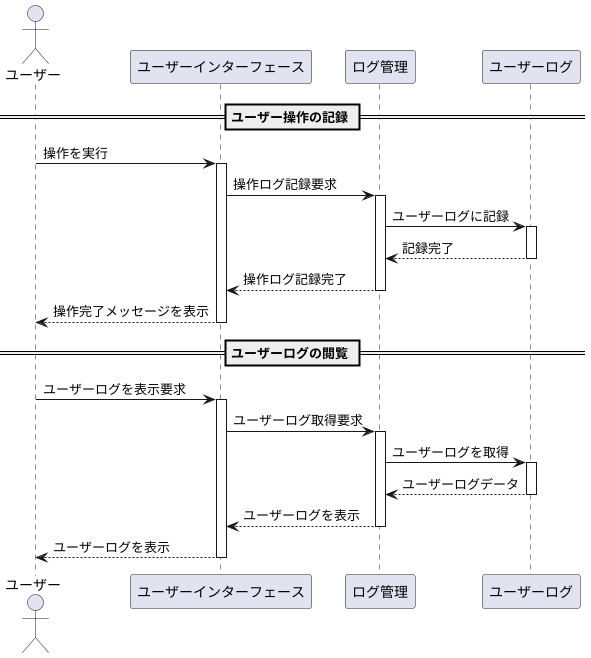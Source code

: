 @startuml

actor User as "ユーザー"
participant "ユーザーインターフェース" as UI
participant "ログ管理" as LogManager
participant "ユーザーログ" as UserLog

== ユーザー操作の記録 ==
User -> UI : 操作を実行
activate UI

UI -> LogManager : 操作ログ記録要求
activate LogManager

LogManager -> UserLog : ユーザーログに記録
activate UserLog

UserLog --> LogManager : 記録完了
deactivate UserLog

LogManager --> UI : 操作ログ記録完了
deactivate LogManager

UI --> User : 操作完了メッセージを表示
deactivate UI

== ユーザーログの閲覧 ==
User -> UI : ユーザーログを表示要求
activate UI

UI -> LogManager : ユーザーログ取得要求
activate LogManager

LogManager -> UserLog : ユーザーログを取得
activate UserLog

UserLog --> LogManager : ユーザーログデータ
deactivate UserLog

LogManager --> UI : ユーザーログを表示
deactivate LogManager

UI --> User : ユーザーログを表示
deactivate UI

@enduml